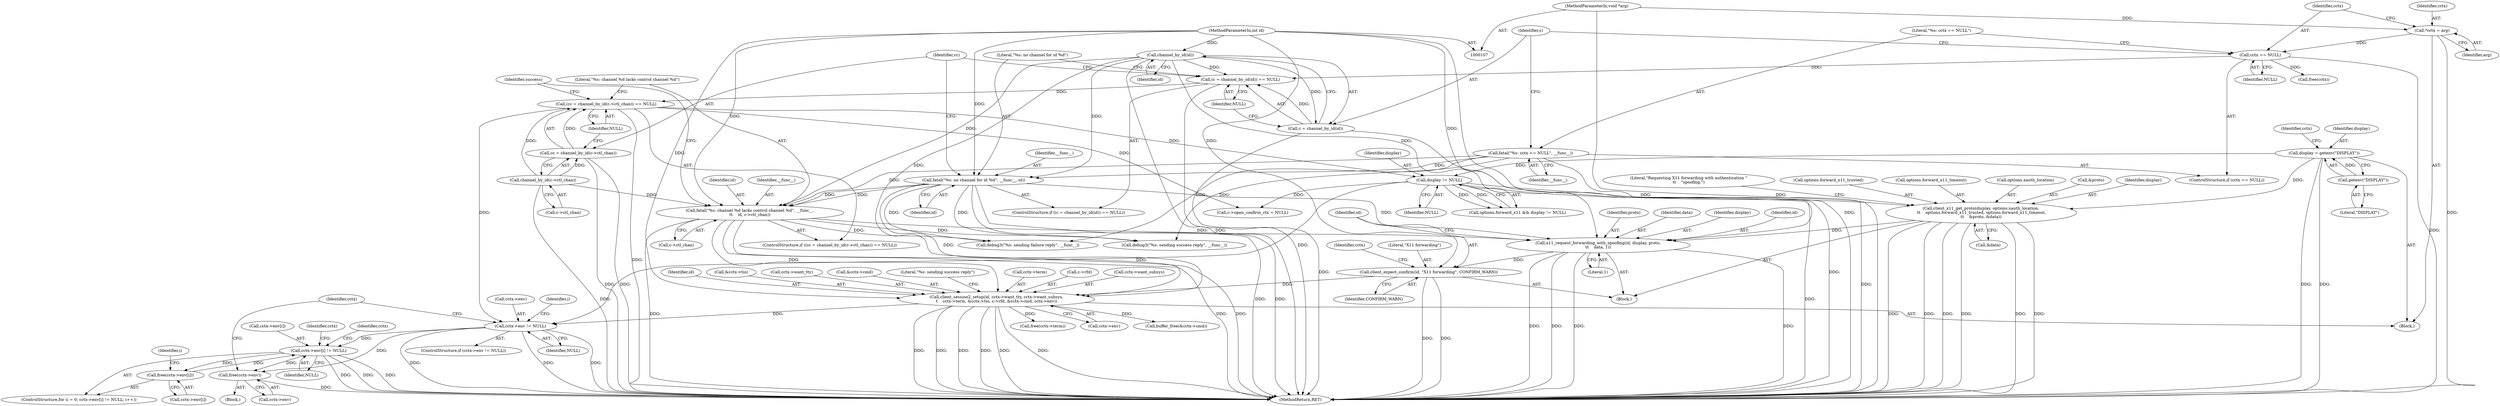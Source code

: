 digraph "0_mindrot_ed4ce82dbfa8a3a3c8ea6fa0db113c71e234416c_0@API" {
"1000355" [label="(Call,free(cctx->env))"];
"1000330" [label="(Call,cctx->env != NULL)"];
"1000236" [label="(Call,client_session2_setup(id, cctx->want_tty, cctx->want_subsys,\n\t    cctx->term, &cctx->tio, c->rfd, &cctx->cmd, cctx->env))"];
"1000148" [label="(Call,fatal(\"%s: channel %d lacks control channel %d\", __func__,\n\t\t    id, c->ctl_chan))"];
"1000125" [label="(Call,fatal(\"%s: cctx == NULL\", __func__))"];
"1000135" [label="(Call,fatal(\"%s: no channel for id %d\", __func__, id))"];
"1000132" [label="(Call,channel_by_id(id))"];
"1000108" [label="(MethodParameterIn,int id)"];
"1000143" [label="(Call,channel_by_id(c->ctl_chan))"];
"1000222" [label="(Call,client_expect_confirm(id, \"X11 forwarding\", CONFIRM_WARN))"];
"1000216" [label="(Call,x11_request_forwarding_with_spoofing(id, display, proto,\n\t\t    data, 1))"];
"1000199" [label="(Call,client_x11_get_proto(display, options.xauth_location,\n \t\t    options.forward_x11_trusted, options.forward_x11_timeout,\n\t\t    &proto, &data))"];
"1000193" [label="(Call,display != NULL)"];
"1000180" [label="(Call,display = getenv(\"DISPLAY\"))"];
"1000182" [label="(Call,getenv(\"DISPLAY\"))"];
"1000140" [label="(Call,(cc = channel_by_id(c->ctl_chan)) == NULL)"];
"1000141" [label="(Call,cc = channel_by_id(c->ctl_chan))"];
"1000129" [label="(Call,(c = channel_by_id(id)) == NULL)"];
"1000130" [label="(Call,c = channel_by_id(id))"];
"1000122" [label="(Call,cctx == NULL)"];
"1000113" [label="(Call,*cctx = arg)"];
"1000110" [label="(MethodParameterIn,void *arg)"];
"1000340" [label="(Call,cctx->env[i] != NULL)"];
"1000349" [label="(Call,free(cctx->env[i]))"];
"1000141" [label="(Call,cc = channel_by_id(c->ctl_chan))"];
"1000193" [label="(Call,display != NULL)"];
"1000129" [label="(Call,(c = channel_by_id(id)) == NULL)"];
"1000330" [label="(Call,cctx->env != NULL)"];
"1000152" [label="(Call,c->ctl_chan)"];
"1000254" [label="(Call,&cctx->cmd)"];
"1000355" [label="(Call,free(cctx->env))"];
"1000212" [label="(Call,&data)"];
"1000157" [label="(Identifier,success)"];
"1000223" [label="(Identifier,id)"];
"1000218" [label="(Identifier,display)"];
"1000210" [label="(Call,&proto)"];
"1000356" [label="(Call,cctx->env)"];
"1000139" [label="(ControlStructure,if ((cc = channel_by_id(c->ctl_chan)) == NULL))"];
"1000194" [label="(Identifier,display)"];
"1000159" [label="(Call,debug3(\"%s: sending failure reply\", __func__))"];
"1000262" [label="(Literal,\"%s: sending success reply\")"];
"1000335" [label="(Block,)"];
"1000336" [label="(ControlStructure,for (i = 0; cctx->env[i] != NULL; i++))"];
"1000221" [label="(Literal,1)"];
"1000200" [label="(Identifier,display)"];
"1000187" [label="(Identifier,cctx)"];
"1000341" [label="(Call,cctx->env[i])"];
"1000338" [label="(Identifier,i)"];
"1000183" [label="(Literal,\"DISPLAY\")"];
"1000352" [label="(Identifier,cctx)"];
"1000138" [label="(Identifier,id)"];
"1000225" [label="(Identifier,CONFIRM_WARN)"];
"1000346" [label="(Identifier,NULL)"];
"1000140" [label="(Call,(cc = channel_by_id(c->ctl_chan)) == NULL)"];
"1000215" [label="(Literal,\"Requesting X11 forwarding with authentication \"\n\t\t    \"spoofing.\")"];
"1000348" [label="(Identifier,i)"];
"1000244" [label="(Call,cctx->term)"];
"1000251" [label="(Call,c->rfd)"];
"1000320" [label="(Call,buffer_free(&cctx->cmd))"];
"1000181" [label="(Identifier,display)"];
"1000217" [label="(Identifier,id)"];
"1000361" [label="(MethodReturn,RET)"];
"1000137" [label="(Identifier,__func__)"];
"1000204" [label="(Call,options.forward_x11_trusted)"];
"1000124" [label="(Identifier,NULL)"];
"1000261" [label="(Call,debug3(\"%s: sending success reply\", __func__))"];
"1000258" [label="(Call,cctx->env)"];
"1000147" [label="(Identifier,NULL)"];
"1000349" [label="(Call,free(cctx->env[i]))"];
"1000122" [label="(Call,cctx == NULL)"];
"1000224" [label="(Literal,\"X11 forwarding\")"];
"1000127" [label="(Identifier,__func__)"];
"1000241" [label="(Call,cctx->want_subsys)"];
"1000143" [label="(Call,channel_by_id(c->ctl_chan))"];
"1000360" [label="(Identifier,cctx)"];
"1000115" [label="(Identifier,arg)"];
"1000331" [label="(Call,cctx->env)"];
"1000359" [label="(Call,free(cctx))"];
"1000128" [label="(ControlStructure,if ((c = channel_by_id(id)) == NULL))"];
"1000222" [label="(Call,client_expect_confirm(id, \"X11 forwarding\", CONFIRM_WARN))"];
"1000113" [label="(Call,*cctx = arg)"];
"1000134" [label="(Identifier,NULL)"];
"1000357" [label="(Identifier,cctx)"];
"1000315" [label="(Call,c->open_confirm_ctx = NULL)"];
"1000236" [label="(Call,client_session2_setup(id, cctx->want_tty, cctx->want_subsys,\n\t    cctx->term, &cctx->tio, c->rfd, &cctx->cmd, cctx->env))"];
"1000196" [label="(Block,)"];
"1000334" [label="(Identifier,NULL)"];
"1000144" [label="(Call,c->ctl_chan)"];
"1000150" [label="(Identifier,__func__)"];
"1000151" [label="(Identifier,id)"];
"1000126" [label="(Literal,\"%s: cctx == NULL\")"];
"1000219" [label="(Identifier,proto)"];
"1000229" [label="(Identifier,cctx)"];
"1000340" [label="(Call,cctx->env[i] != NULL)"];
"1000195" [label="(Identifier,NULL)"];
"1000182" [label="(Call,getenv(\"DISPLAY\"))"];
"1000131" [label="(Identifier,c)"];
"1000132" [label="(Call,channel_by_id(id))"];
"1000148" [label="(Call,fatal(\"%s: channel %d lacks control channel %d\", __func__,\n\t\t    id, c->ctl_chan))"];
"1000123" [label="(Identifier,cctx)"];
"1000111" [label="(Block,)"];
"1000237" [label="(Identifier,id)"];
"1000142" [label="(Identifier,cc)"];
"1000135" [label="(Call,fatal(\"%s: no channel for id %d\", __func__, id))"];
"1000325" [label="(Call,free(cctx->term))"];
"1000207" [label="(Call,options.forward_x11_timeout)"];
"1000130" [label="(Call,c = channel_by_id(id))"];
"1000238" [label="(Call,cctx->want_tty)"];
"1000149" [label="(Literal,\"%s: channel %d lacks control channel %d\")"];
"1000121" [label="(ControlStructure,if (cctx == NULL))"];
"1000201" [label="(Call,options.xauth_location)"];
"1000329" [label="(ControlStructure,if (cctx->env != NULL))"];
"1000180" [label="(Call,display = getenv(\"DISPLAY\"))"];
"1000189" [label="(Call,options.forward_x11 && display != NULL)"];
"1000216" [label="(Call,x11_request_forwarding_with_spoofing(id, display, proto,\n\t\t    data, 1))"];
"1000125" [label="(Call,fatal(\"%s: cctx == NULL\", __func__))"];
"1000114" [label="(Identifier,cctx)"];
"1000136" [label="(Literal,\"%s: no channel for id %d\")"];
"1000350" [label="(Call,cctx->env[i])"];
"1000247" [label="(Call,&cctx->tio)"];
"1000133" [label="(Identifier,id)"];
"1000220" [label="(Identifier,data)"];
"1000199" [label="(Call,client_x11_get_proto(display, options.xauth_location,\n \t\t    options.forward_x11_trusted, options.forward_x11_timeout,\n\t\t    &proto, &data))"];
"1000108" [label="(MethodParameterIn,int id)"];
"1000110" [label="(MethodParameterIn,void *arg)"];
"1000355" -> "1000335"  [label="AST: "];
"1000355" -> "1000356"  [label="CFG: "];
"1000356" -> "1000355"  [label="AST: "];
"1000360" -> "1000355"  [label="CFG: "];
"1000355" -> "1000361"  [label="DDG: "];
"1000330" -> "1000355"  [label="DDG: "];
"1000340" -> "1000355"  [label="DDG: "];
"1000330" -> "1000329"  [label="AST: "];
"1000330" -> "1000334"  [label="CFG: "];
"1000331" -> "1000330"  [label="AST: "];
"1000334" -> "1000330"  [label="AST: "];
"1000338" -> "1000330"  [label="CFG: "];
"1000360" -> "1000330"  [label="CFG: "];
"1000330" -> "1000361"  [label="DDG: "];
"1000330" -> "1000361"  [label="DDG: "];
"1000330" -> "1000361"  [label="DDG: "];
"1000236" -> "1000330"  [label="DDG: "];
"1000193" -> "1000330"  [label="DDG: "];
"1000140" -> "1000330"  [label="DDG: "];
"1000330" -> "1000340"  [label="DDG: "];
"1000236" -> "1000111"  [label="AST: "];
"1000236" -> "1000258"  [label="CFG: "];
"1000237" -> "1000236"  [label="AST: "];
"1000238" -> "1000236"  [label="AST: "];
"1000241" -> "1000236"  [label="AST: "];
"1000244" -> "1000236"  [label="AST: "];
"1000247" -> "1000236"  [label="AST: "];
"1000251" -> "1000236"  [label="AST: "];
"1000254" -> "1000236"  [label="AST: "];
"1000258" -> "1000236"  [label="AST: "];
"1000262" -> "1000236"  [label="CFG: "];
"1000236" -> "1000361"  [label="DDG: "];
"1000236" -> "1000361"  [label="DDG: "];
"1000236" -> "1000361"  [label="DDG: "];
"1000236" -> "1000361"  [label="DDG: "];
"1000236" -> "1000361"  [label="DDG: "];
"1000236" -> "1000361"  [label="DDG: "];
"1000148" -> "1000236"  [label="DDG: "];
"1000132" -> "1000236"  [label="DDG: "];
"1000135" -> "1000236"  [label="DDG: "];
"1000222" -> "1000236"  [label="DDG: "];
"1000108" -> "1000236"  [label="DDG: "];
"1000236" -> "1000320"  [label="DDG: "];
"1000236" -> "1000325"  [label="DDG: "];
"1000148" -> "1000139"  [label="AST: "];
"1000148" -> "1000152"  [label="CFG: "];
"1000149" -> "1000148"  [label="AST: "];
"1000150" -> "1000148"  [label="AST: "];
"1000151" -> "1000148"  [label="AST: "];
"1000152" -> "1000148"  [label="AST: "];
"1000157" -> "1000148"  [label="CFG: "];
"1000148" -> "1000361"  [label="DDG: "];
"1000148" -> "1000361"  [label="DDG: "];
"1000148" -> "1000361"  [label="DDG: "];
"1000125" -> "1000148"  [label="DDG: "];
"1000135" -> "1000148"  [label="DDG: "];
"1000135" -> "1000148"  [label="DDG: "];
"1000132" -> "1000148"  [label="DDG: "];
"1000108" -> "1000148"  [label="DDG: "];
"1000143" -> "1000148"  [label="DDG: "];
"1000148" -> "1000159"  [label="DDG: "];
"1000148" -> "1000216"  [label="DDG: "];
"1000148" -> "1000261"  [label="DDG: "];
"1000125" -> "1000121"  [label="AST: "];
"1000125" -> "1000127"  [label="CFG: "];
"1000126" -> "1000125"  [label="AST: "];
"1000127" -> "1000125"  [label="AST: "];
"1000131" -> "1000125"  [label="CFG: "];
"1000125" -> "1000361"  [label="DDG: "];
"1000125" -> "1000135"  [label="DDG: "];
"1000125" -> "1000159"  [label="DDG: "];
"1000125" -> "1000261"  [label="DDG: "];
"1000135" -> "1000128"  [label="AST: "];
"1000135" -> "1000138"  [label="CFG: "];
"1000136" -> "1000135"  [label="AST: "];
"1000137" -> "1000135"  [label="AST: "];
"1000138" -> "1000135"  [label="AST: "];
"1000142" -> "1000135"  [label="CFG: "];
"1000135" -> "1000361"  [label="DDG: "];
"1000135" -> "1000361"  [label="DDG: "];
"1000132" -> "1000135"  [label="DDG: "];
"1000108" -> "1000135"  [label="DDG: "];
"1000135" -> "1000159"  [label="DDG: "];
"1000135" -> "1000216"  [label="DDG: "];
"1000135" -> "1000261"  [label="DDG: "];
"1000132" -> "1000130"  [label="AST: "];
"1000132" -> "1000133"  [label="CFG: "];
"1000133" -> "1000132"  [label="AST: "];
"1000130" -> "1000132"  [label="CFG: "];
"1000132" -> "1000361"  [label="DDG: "];
"1000132" -> "1000129"  [label="DDG: "];
"1000132" -> "1000130"  [label="DDG: "];
"1000108" -> "1000132"  [label="DDG: "];
"1000132" -> "1000216"  [label="DDG: "];
"1000108" -> "1000107"  [label="AST: "];
"1000108" -> "1000361"  [label="DDG: "];
"1000108" -> "1000216"  [label="DDG: "];
"1000108" -> "1000222"  [label="DDG: "];
"1000143" -> "1000141"  [label="AST: "];
"1000143" -> "1000144"  [label="CFG: "];
"1000144" -> "1000143"  [label="AST: "];
"1000141" -> "1000143"  [label="CFG: "];
"1000143" -> "1000361"  [label="DDG: "];
"1000143" -> "1000140"  [label="DDG: "];
"1000143" -> "1000141"  [label="DDG: "];
"1000222" -> "1000196"  [label="AST: "];
"1000222" -> "1000225"  [label="CFG: "];
"1000223" -> "1000222"  [label="AST: "];
"1000224" -> "1000222"  [label="AST: "];
"1000225" -> "1000222"  [label="AST: "];
"1000229" -> "1000222"  [label="CFG: "];
"1000222" -> "1000361"  [label="DDG: "];
"1000222" -> "1000361"  [label="DDG: "];
"1000216" -> "1000222"  [label="DDG: "];
"1000216" -> "1000196"  [label="AST: "];
"1000216" -> "1000221"  [label="CFG: "];
"1000217" -> "1000216"  [label="AST: "];
"1000218" -> "1000216"  [label="AST: "];
"1000219" -> "1000216"  [label="AST: "];
"1000220" -> "1000216"  [label="AST: "];
"1000221" -> "1000216"  [label="AST: "];
"1000223" -> "1000216"  [label="CFG: "];
"1000216" -> "1000361"  [label="DDG: "];
"1000216" -> "1000361"  [label="DDG: "];
"1000216" -> "1000361"  [label="DDG: "];
"1000216" -> "1000361"  [label="DDG: "];
"1000199" -> "1000216"  [label="DDG: "];
"1000199" -> "1000196"  [label="AST: "];
"1000199" -> "1000212"  [label="CFG: "];
"1000200" -> "1000199"  [label="AST: "];
"1000201" -> "1000199"  [label="AST: "];
"1000204" -> "1000199"  [label="AST: "];
"1000207" -> "1000199"  [label="AST: "];
"1000210" -> "1000199"  [label="AST: "];
"1000212" -> "1000199"  [label="AST: "];
"1000215" -> "1000199"  [label="CFG: "];
"1000199" -> "1000361"  [label="DDG: "];
"1000199" -> "1000361"  [label="DDG: "];
"1000199" -> "1000361"  [label="DDG: "];
"1000199" -> "1000361"  [label="DDG: "];
"1000199" -> "1000361"  [label="DDG: "];
"1000199" -> "1000361"  [label="DDG: "];
"1000193" -> "1000199"  [label="DDG: "];
"1000180" -> "1000199"  [label="DDG: "];
"1000193" -> "1000189"  [label="AST: "];
"1000193" -> "1000195"  [label="CFG: "];
"1000194" -> "1000193"  [label="AST: "];
"1000195" -> "1000193"  [label="AST: "];
"1000189" -> "1000193"  [label="CFG: "];
"1000193" -> "1000361"  [label="DDG: "];
"1000193" -> "1000189"  [label="DDG: "];
"1000193" -> "1000189"  [label="DDG: "];
"1000180" -> "1000193"  [label="DDG: "];
"1000140" -> "1000193"  [label="DDG: "];
"1000193" -> "1000315"  [label="DDG: "];
"1000180" -> "1000111"  [label="AST: "];
"1000180" -> "1000182"  [label="CFG: "];
"1000181" -> "1000180"  [label="AST: "];
"1000182" -> "1000180"  [label="AST: "];
"1000187" -> "1000180"  [label="CFG: "];
"1000180" -> "1000361"  [label="DDG: "];
"1000180" -> "1000361"  [label="DDG: "];
"1000182" -> "1000180"  [label="DDG: "];
"1000182" -> "1000183"  [label="CFG: "];
"1000183" -> "1000182"  [label="AST: "];
"1000140" -> "1000139"  [label="AST: "];
"1000140" -> "1000147"  [label="CFG: "];
"1000141" -> "1000140"  [label="AST: "];
"1000147" -> "1000140"  [label="AST: "];
"1000149" -> "1000140"  [label="CFG: "];
"1000157" -> "1000140"  [label="CFG: "];
"1000140" -> "1000361"  [label="DDG: "];
"1000141" -> "1000140"  [label="DDG: "];
"1000129" -> "1000140"  [label="DDG: "];
"1000140" -> "1000315"  [label="DDG: "];
"1000142" -> "1000141"  [label="AST: "];
"1000147" -> "1000141"  [label="CFG: "];
"1000141" -> "1000361"  [label="DDG: "];
"1000141" -> "1000361"  [label="DDG: "];
"1000129" -> "1000128"  [label="AST: "];
"1000129" -> "1000134"  [label="CFG: "];
"1000130" -> "1000129"  [label="AST: "];
"1000134" -> "1000129"  [label="AST: "];
"1000136" -> "1000129"  [label="CFG: "];
"1000142" -> "1000129"  [label="CFG: "];
"1000129" -> "1000361"  [label="DDG: "];
"1000130" -> "1000129"  [label="DDG: "];
"1000122" -> "1000129"  [label="DDG: "];
"1000131" -> "1000130"  [label="AST: "];
"1000134" -> "1000130"  [label="CFG: "];
"1000130" -> "1000361"  [label="DDG: "];
"1000130" -> "1000361"  [label="DDG: "];
"1000122" -> "1000121"  [label="AST: "];
"1000122" -> "1000124"  [label="CFG: "];
"1000123" -> "1000122"  [label="AST: "];
"1000124" -> "1000122"  [label="AST: "];
"1000126" -> "1000122"  [label="CFG: "];
"1000131" -> "1000122"  [label="CFG: "];
"1000122" -> "1000361"  [label="DDG: "];
"1000113" -> "1000122"  [label="DDG: "];
"1000122" -> "1000359"  [label="DDG: "];
"1000113" -> "1000111"  [label="AST: "];
"1000113" -> "1000115"  [label="CFG: "];
"1000114" -> "1000113"  [label="AST: "];
"1000115" -> "1000113"  [label="AST: "];
"1000123" -> "1000113"  [label="CFG: "];
"1000113" -> "1000361"  [label="DDG: "];
"1000110" -> "1000113"  [label="DDG: "];
"1000110" -> "1000107"  [label="AST: "];
"1000110" -> "1000361"  [label="DDG: "];
"1000340" -> "1000336"  [label="AST: "];
"1000340" -> "1000346"  [label="CFG: "];
"1000341" -> "1000340"  [label="AST: "];
"1000346" -> "1000340"  [label="AST: "];
"1000352" -> "1000340"  [label="CFG: "];
"1000357" -> "1000340"  [label="CFG: "];
"1000340" -> "1000361"  [label="DDG: "];
"1000340" -> "1000361"  [label="DDG: "];
"1000340" -> "1000361"  [label="DDG: "];
"1000349" -> "1000340"  [label="DDG: "];
"1000340" -> "1000349"  [label="DDG: "];
"1000349" -> "1000336"  [label="AST: "];
"1000349" -> "1000350"  [label="CFG: "];
"1000350" -> "1000349"  [label="AST: "];
"1000348" -> "1000349"  [label="CFG: "];
}
